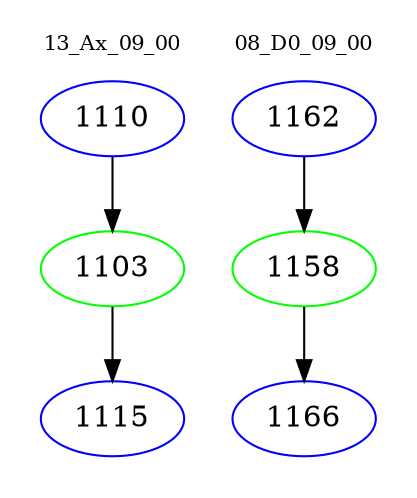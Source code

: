 digraph{
subgraph cluster_0 {
color = white
label = "13_Ax_09_00";
fontsize=10;
T0_1110 [label="1110", color="blue"]
T0_1110 -> T0_1103 [color="black"]
T0_1103 [label="1103", color="green"]
T0_1103 -> T0_1115 [color="black"]
T0_1115 [label="1115", color="blue"]
}
subgraph cluster_1 {
color = white
label = "08_D0_09_00";
fontsize=10;
T1_1162 [label="1162", color="blue"]
T1_1162 -> T1_1158 [color="black"]
T1_1158 [label="1158", color="green"]
T1_1158 -> T1_1166 [color="black"]
T1_1166 [label="1166", color="blue"]
}
}
